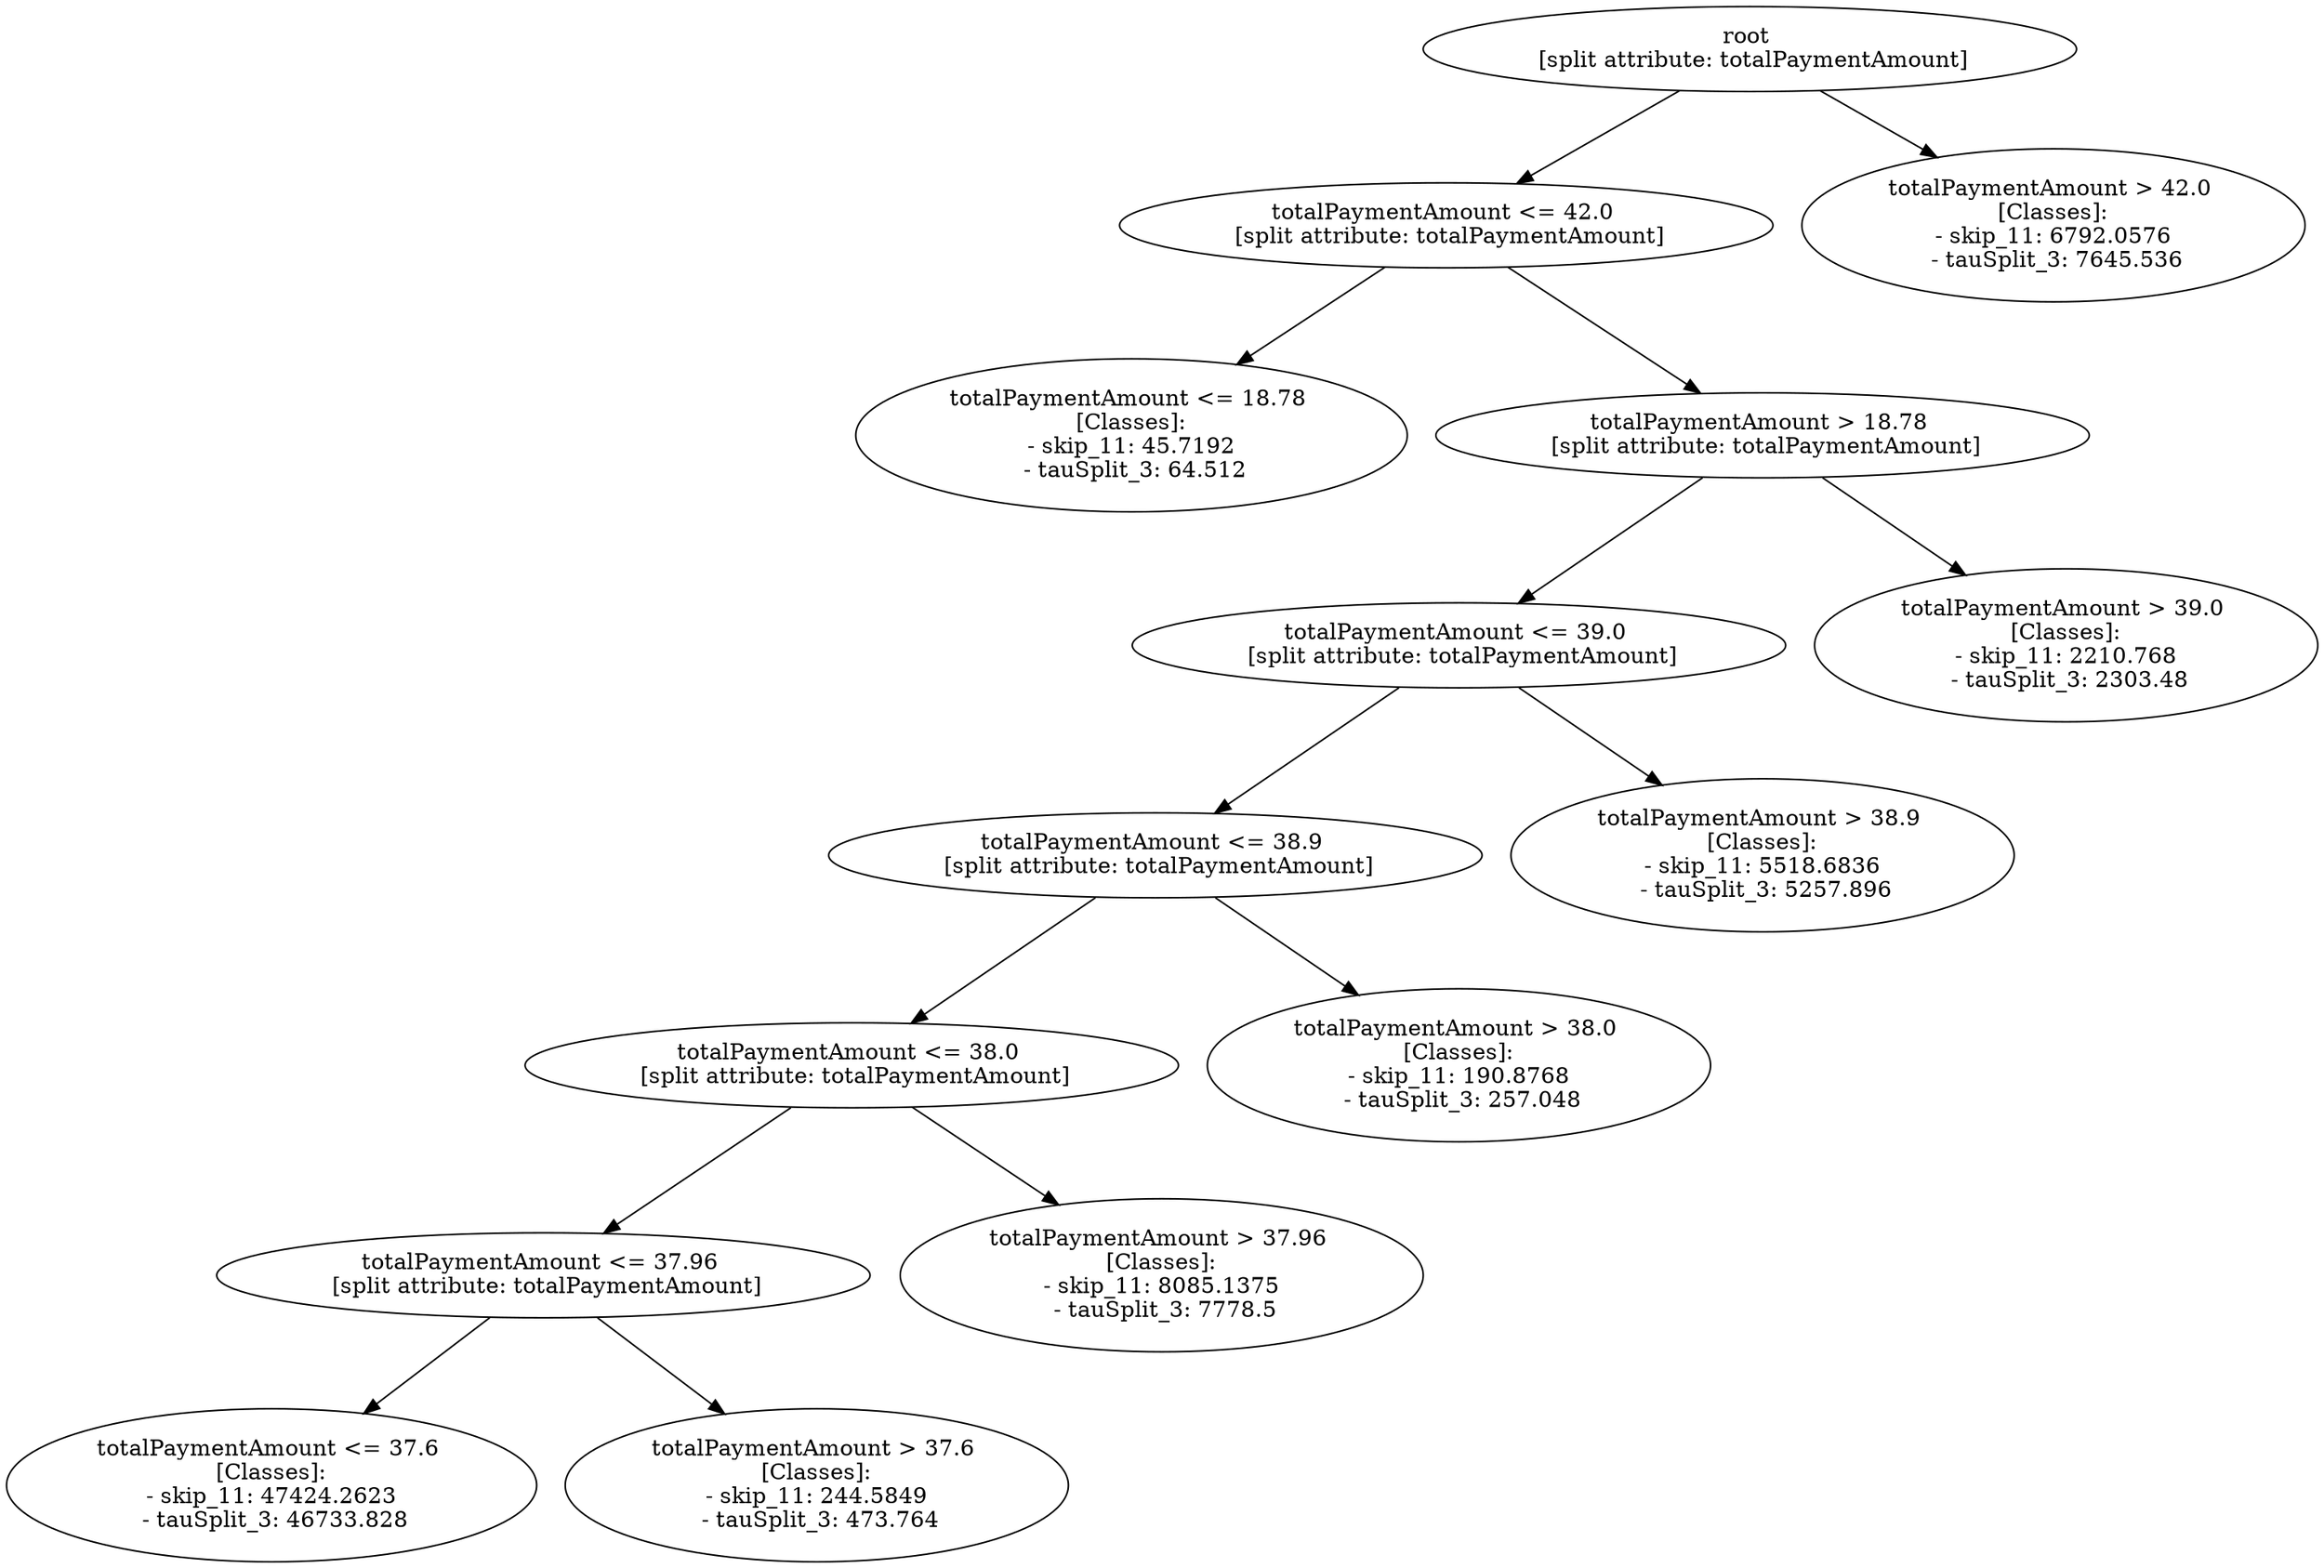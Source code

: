 // Road_Traffic_Fine_Management_Process-p_15-2
digraph "Road_Traffic_Fine_Management_Process-p_15-2" {
	"54fd2f2d-134a-46d2-a9ee-6f875f1d0f38" [label="root 
 [split attribute: totalPaymentAmount]"]
	"d2c29080-1963-49f8-84e9-5204c304a761" [label="totalPaymentAmount <= 42.0 
 [split attribute: totalPaymentAmount]"]
	"54fd2f2d-134a-46d2-a9ee-6f875f1d0f38" -> "d2c29080-1963-49f8-84e9-5204c304a761"
	"a86a04f2-f54c-4726-9455-df907b3c1e6e" [label="totalPaymentAmount <= 18.78 
 [Classes]: 
 - skip_11: 45.7192 
 - tauSplit_3: 64.512"]
	"d2c29080-1963-49f8-84e9-5204c304a761" -> "a86a04f2-f54c-4726-9455-df907b3c1e6e"
	"fe0f614f-38d3-4d9b-9b39-5a0e280716a0" [label="totalPaymentAmount > 18.78 
 [split attribute: totalPaymentAmount]"]
	"d2c29080-1963-49f8-84e9-5204c304a761" -> "fe0f614f-38d3-4d9b-9b39-5a0e280716a0"
	"da169c9a-0efc-49de-9fcd-eb5cd86b88d1" [label="totalPaymentAmount <= 39.0 
 [split attribute: totalPaymentAmount]"]
	"fe0f614f-38d3-4d9b-9b39-5a0e280716a0" -> "da169c9a-0efc-49de-9fcd-eb5cd86b88d1"
	"9fdd88db-3ca5-4ec8-92fe-276fe4d67fa2" [label="totalPaymentAmount <= 38.9 
 [split attribute: totalPaymentAmount]"]
	"da169c9a-0efc-49de-9fcd-eb5cd86b88d1" -> "9fdd88db-3ca5-4ec8-92fe-276fe4d67fa2"
	"1204e3bf-c4d6-4efb-891a-6b20d9ed4aba" [label="totalPaymentAmount <= 38.0 
 [split attribute: totalPaymentAmount]"]
	"9fdd88db-3ca5-4ec8-92fe-276fe4d67fa2" -> "1204e3bf-c4d6-4efb-891a-6b20d9ed4aba"
	"6bc3ffde-d83d-485e-bcb5-84848026b20b" [label="totalPaymentAmount <= 37.96 
 [split attribute: totalPaymentAmount]"]
	"1204e3bf-c4d6-4efb-891a-6b20d9ed4aba" -> "6bc3ffde-d83d-485e-bcb5-84848026b20b"
	"97819b80-a9c9-4eeb-aeef-313998a4a2b8" [label="totalPaymentAmount <= 37.6 
 [Classes]: 
 - skip_11: 47424.2623 
 - tauSplit_3: 46733.828"]
	"6bc3ffde-d83d-485e-bcb5-84848026b20b" -> "97819b80-a9c9-4eeb-aeef-313998a4a2b8"
	"372d55d3-9f82-4ffe-bee6-8ef50fa2ea75" [label="totalPaymentAmount > 37.6 
 [Classes]: 
 - skip_11: 244.5849 
 - tauSplit_3: 473.764"]
	"6bc3ffde-d83d-485e-bcb5-84848026b20b" -> "372d55d3-9f82-4ffe-bee6-8ef50fa2ea75"
	"3b19cba7-a310-4295-82ea-ced70b703c57" [label="totalPaymentAmount > 37.96 
 [Classes]: 
 - skip_11: 8085.1375 
 - tauSplit_3: 7778.5"]
	"1204e3bf-c4d6-4efb-891a-6b20d9ed4aba" -> "3b19cba7-a310-4295-82ea-ced70b703c57"
	"ae5f15d5-6cff-4eb8-b4cd-0764a7ec7a1a" [label="totalPaymentAmount > 38.0 
 [Classes]: 
 - skip_11: 190.8768 
 - tauSplit_3: 257.048"]
	"9fdd88db-3ca5-4ec8-92fe-276fe4d67fa2" -> "ae5f15d5-6cff-4eb8-b4cd-0764a7ec7a1a"
	"bc212fce-fd82-44c5-bc60-ea19cfbb7b54" [label="totalPaymentAmount > 38.9 
 [Classes]: 
 - skip_11: 5518.6836 
 - tauSplit_3: 5257.896"]
	"da169c9a-0efc-49de-9fcd-eb5cd86b88d1" -> "bc212fce-fd82-44c5-bc60-ea19cfbb7b54"
	"410992f5-ad39-450f-a039-ebbad712e191" [label="totalPaymentAmount > 39.0 
 [Classes]: 
 - skip_11: 2210.768 
 - tauSplit_3: 2303.48"]
	"fe0f614f-38d3-4d9b-9b39-5a0e280716a0" -> "410992f5-ad39-450f-a039-ebbad712e191"
	"f75f2d91-4b68-4129-8d76-f1549704eb65" [label="totalPaymentAmount > 42.0 
 [Classes]: 
 - skip_11: 6792.0576 
 - tauSplit_3: 7645.536"]
	"54fd2f2d-134a-46d2-a9ee-6f875f1d0f38" -> "f75f2d91-4b68-4129-8d76-f1549704eb65"
}
